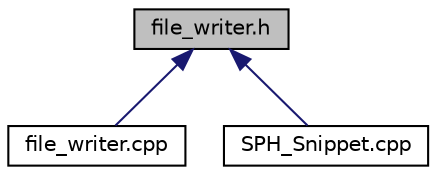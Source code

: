 digraph "file_writer.h"
{
 // LATEX_PDF_SIZE
  edge [fontname="Helvetica",fontsize="10",labelfontname="Helvetica",labelfontsize="10"];
  node [fontname="Helvetica",fontsize="10",shape=record];
  Node1 [label="file_writer.h",height=0.2,width=0.4,color="black", fillcolor="grey75", style="filled", fontcolor="black",tooltip=" "];
  Node1 -> Node2 [dir="back",color="midnightblue",fontsize="10",style="solid",fontname="Helvetica"];
  Node2 [label="file_writer.cpp",height=0.2,width=0.4,color="black", fillcolor="white", style="filled",URL="$file__writer_8cpp.html",tooltip=" "];
  Node1 -> Node3 [dir="back",color="midnightblue",fontsize="10",style="solid",fontname="Helvetica"];
  Node3 [label="SPH_Snippet.cpp",height=0.2,width=0.4,color="black", fillcolor="white", style="filled",URL="$_s_p_h___snippet_8cpp.html",tooltip=" "];
}
